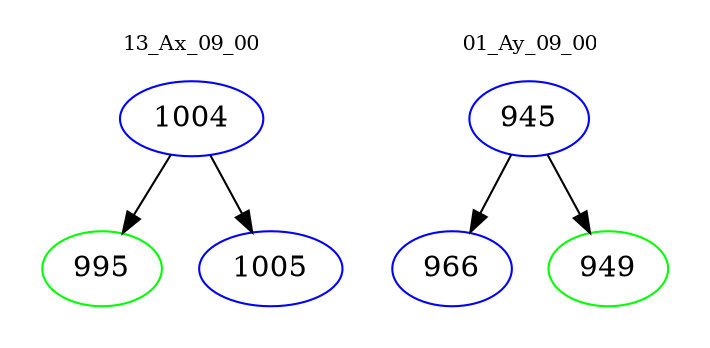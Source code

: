 digraph{
subgraph cluster_0 {
color = white
label = "13_Ax_09_00";
fontsize=10;
T0_1004 [label="1004", color="blue"]
T0_1004 -> T0_995 [color="black"]
T0_995 [label="995", color="green"]
T0_1004 -> T0_1005 [color="black"]
T0_1005 [label="1005", color="blue"]
}
subgraph cluster_1 {
color = white
label = "01_Ay_09_00";
fontsize=10;
T1_945 [label="945", color="blue"]
T1_945 -> T1_966 [color="black"]
T1_966 [label="966", color="blue"]
T1_945 -> T1_949 [color="black"]
T1_949 [label="949", color="green"]
}
}
